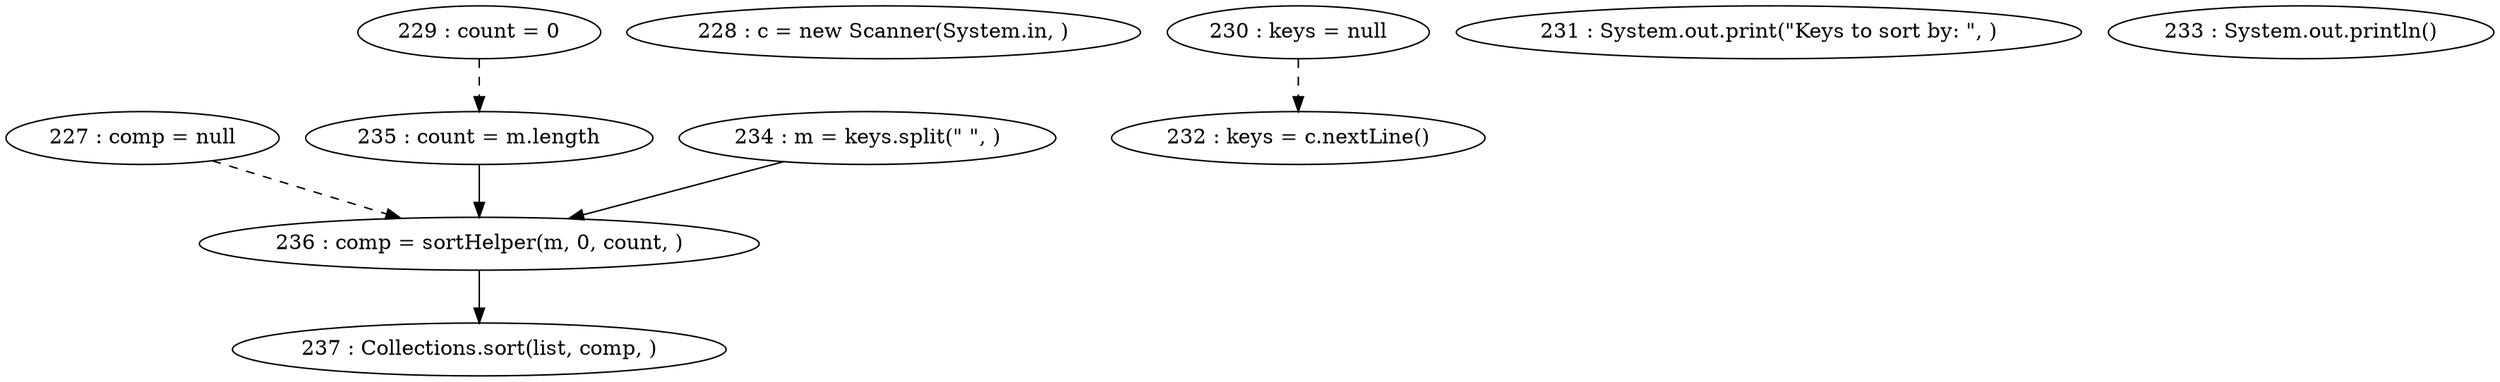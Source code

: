 digraph G {
"227 : comp = null"
"227 : comp = null" -> "236 : comp = sortHelper(m, 0, count, )" [style=dashed]
"228 : c = new Scanner(System.in, )"
"229 : count = 0"
"229 : count = 0" -> "235 : count = m.length" [style=dashed]
"230 : keys = null"
"230 : keys = null" -> "232 : keys = c.nextLine()" [style=dashed]
"231 : System.out.print(\"Keys to sort by: \", )"
"232 : keys = c.nextLine()"
"233 : System.out.println()"
"234 : m = keys.split(\" \", )"
"234 : m = keys.split(\" \", )" -> "236 : comp = sortHelper(m, 0, count, )"
"235 : count = m.length"
"235 : count = m.length" -> "236 : comp = sortHelper(m, 0, count, )"
"236 : comp = sortHelper(m, 0, count, )"
"236 : comp = sortHelper(m, 0, count, )" -> "237 : Collections.sort(list, comp, )"
"237 : Collections.sort(list, comp, )"
}